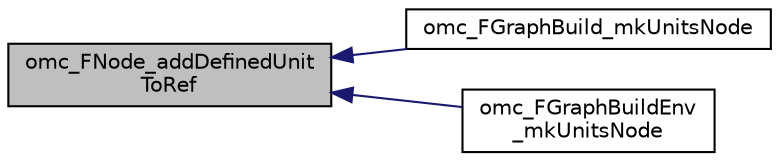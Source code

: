 digraph "omc_FNode_addDefinedUnitToRef"
{
  edge [fontname="Helvetica",fontsize="10",labelfontname="Helvetica",labelfontsize="10"];
  node [fontname="Helvetica",fontsize="10",shape=record];
  rankdir="LR";
  Node655 [label="omc_FNode_addDefinedUnit\lToRef",height=0.2,width=0.4,color="black", fillcolor="grey75", style="filled", fontcolor="black"];
  Node655 -> Node656 [dir="back",color="midnightblue",fontsize="10",style="solid",fontname="Helvetica"];
  Node656 [label="omc_FGraphBuild_mkUnitsNode",height=0.2,width=0.4,color="black", fillcolor="white", style="filled",URL="$d1/d7d/_f_graph_build_8h.html#abf26f29a63118379b50ea023b93c07cb"];
  Node655 -> Node657 [dir="back",color="midnightblue",fontsize="10",style="solid",fontname="Helvetica"];
  Node657 [label="omc_FGraphBuildEnv\l_mkUnitsNode",height=0.2,width=0.4,color="black", fillcolor="white", style="filled",URL="$d2/db6/_f_graph_build_env_8h.html#aa08ef5776a73ee246fc057a09c532ad9"];
}

